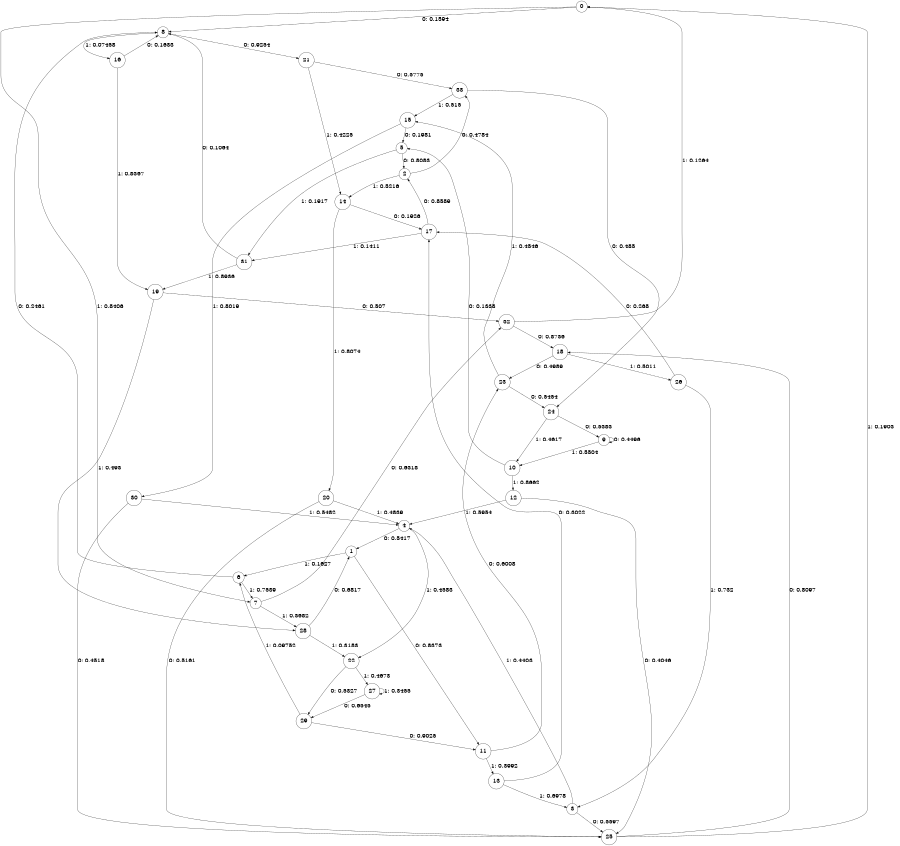 digraph "ch10randomL6" {
size = "6,8.5";
ratio = "fill";
node [shape = circle];
node [fontsize = 24];
edge [fontsize = 24];
0 -> 8 [label = "0: 0.1594   "];
0 -> 7 [label = "1: 0.8406   "];
1 -> 11 [label = "0: 0.8373   "];
1 -> 6 [label = "1: 0.1627   "];
2 -> 33 [label = "0: 0.4784   "];
2 -> 14 [label = "1: 0.5216   "];
3 -> 25 [label = "0: 0.5597   "];
3 -> 4 [label = "1: 0.4403   "];
4 -> 1 [label = "0: 0.5417   "];
4 -> 22 [label = "1: 0.4583   "];
5 -> 2 [label = "0: 0.8083   "];
5 -> 31 [label = "1: 0.1917   "];
6 -> 8 [label = "0: 0.2461   "];
6 -> 7 [label = "1: 0.7539   "];
7 -> 32 [label = "0: 0.6318   "];
7 -> 28 [label = "1: 0.3682   "];
8 -> 21 [label = "0: 0.9254   "];
8 -> 16 [label = "1: 0.07458  "];
9 -> 9 [label = "0: 0.4496   "];
9 -> 10 [label = "1: 0.5504   "];
10 -> 5 [label = "0: 0.1338   "];
10 -> 12 [label = "1: 0.8662   "];
11 -> 23 [label = "0: 0.6008   "];
11 -> 13 [label = "1: 0.3992   "];
12 -> 25 [label = "0: 0.4046   "];
12 -> 4 [label = "1: 0.5954   "];
13 -> 17 [label = "0: 0.3022   "];
13 -> 3 [label = "1: 0.6978   "];
14 -> 17 [label = "0: 0.1926   "];
14 -> 20 [label = "1: 0.8074   "];
15 -> 5 [label = "0: 0.1981   "];
15 -> 30 [label = "1: 0.8019   "];
16 -> 8 [label = "0: 0.1633   "];
16 -> 19 [label = "1: 0.8367   "];
17 -> 2 [label = "0: 0.8589   "];
17 -> 31 [label = "1: 0.1411   "];
18 -> 23 [label = "0: 0.4989   "];
18 -> 26 [label = "1: 0.5011   "];
19 -> 32 [label = "0: 0.507    "];
19 -> 28 [label = "1: 0.493    "];
20 -> 25 [label = "0: 0.5161   "];
20 -> 4 [label = "1: 0.4839   "];
21 -> 33 [label = "0: 0.5775   "];
21 -> 14 [label = "1: 0.4225   "];
22 -> 29 [label = "0: 0.5327   "];
22 -> 27 [label = "1: 0.4673   "];
23 -> 24 [label = "0: 0.5454   "];
23 -> 15 [label = "1: 0.4546   "];
24 -> 9 [label = "0: 0.5383   "];
24 -> 10 [label = "1: 0.4617   "];
25 -> 18 [label = "0: 0.8097   "];
25 -> 0 [label = "1: 0.1903   "];
26 -> 17 [label = "0: 0.268    "];
26 -> 3 [label = "1: 0.732    "];
27 -> 29 [label = "0: 0.6545   "];
27 -> 27 [label = "1: 0.3455   "];
28 -> 1 [label = "0: 0.6817   "];
28 -> 22 [label = "1: 0.3183   "];
29 -> 11 [label = "0: 0.9025   "];
29 -> 6 [label = "1: 0.09752  "];
30 -> 25 [label = "0: 0.4518   "];
30 -> 4 [label = "1: 0.5482   "];
31 -> 8 [label = "0: 0.1064   "];
31 -> 19 [label = "1: 0.8936   "];
32 -> 18 [label = "0: 0.8736   "];
32 -> 0 [label = "1: 0.1264   "];
33 -> 24 [label = "0: 0.485    "];
33 -> 15 [label = "1: 0.515    "];
}